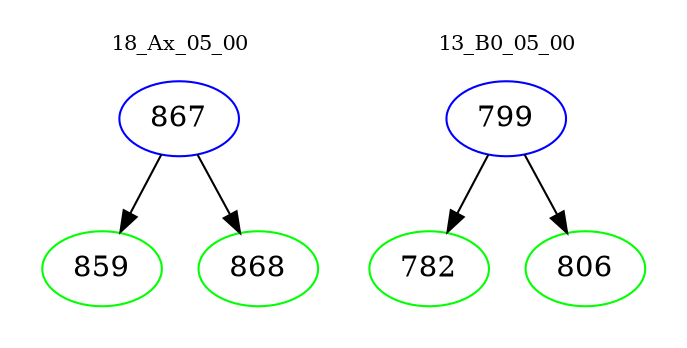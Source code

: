 digraph{
subgraph cluster_0 {
color = white
label = "18_Ax_05_00";
fontsize=10;
T0_867 [label="867", color="blue"]
T0_867 -> T0_859 [color="black"]
T0_859 [label="859", color="green"]
T0_867 -> T0_868 [color="black"]
T0_868 [label="868", color="green"]
}
subgraph cluster_1 {
color = white
label = "13_B0_05_00";
fontsize=10;
T1_799 [label="799", color="blue"]
T1_799 -> T1_782 [color="black"]
T1_782 [label="782", color="green"]
T1_799 -> T1_806 [color="black"]
T1_806 [label="806", color="green"]
}
}

